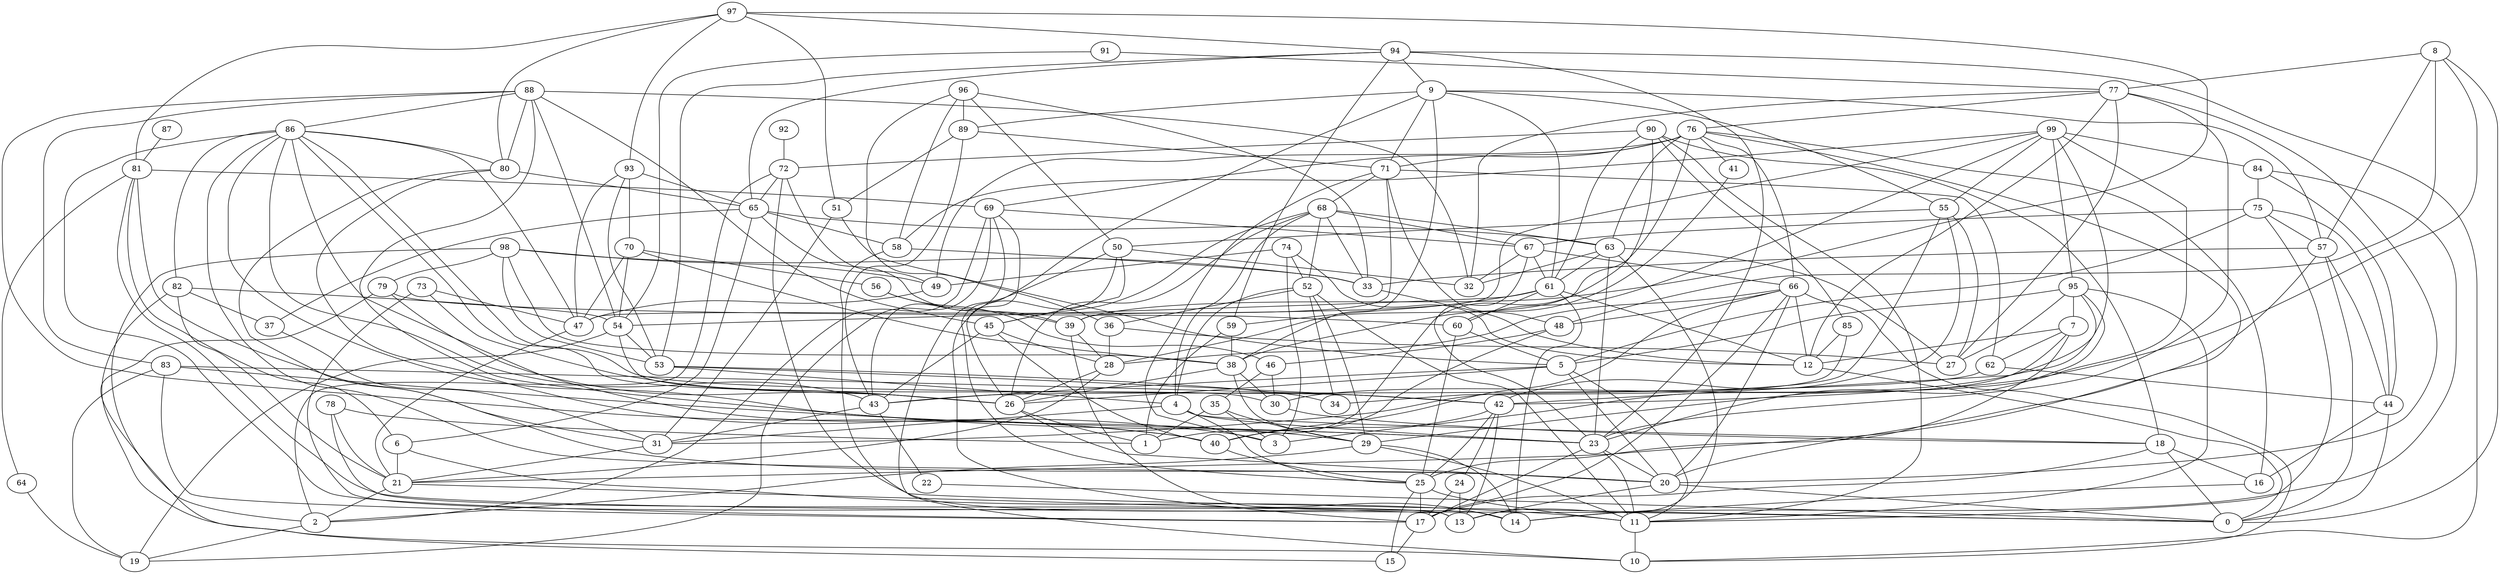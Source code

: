 digraph GG_graph {

subgraph G_graph {
edge [color = black]
"51" -> "31" [dir = none]
"78" -> "21" [dir = none]
"92" -> "72" [dir = none]
"91" -> "77" [dir = none]
"64" -> "19" [dir = none]
"93" -> "53" [dir = none]
"4" -> "25" [dir = none]
"23" -> "20" [dir = none]
"85" -> "12" [dir = none]
"87" -> "81" [dir = none]
"42" -> "40" [dir = none]
"46" -> "30" [dir = none]
"37" -> "31" [dir = none]
"63" -> "13" [dir = none]
"63" -> "32" [dir = none]
"70" -> "38" [dir = none]
"66" -> "10" [dir = none]
"98" -> "33" [dir = none]
"98" -> "2" [dir = none]
"52" -> "36" [dir = none]
"52" -> "34" [dir = none]
"52" -> "29" [dir = none]
"45" -> "28" [dir = none]
"31" -> "21" [dir = none]
"97" -> "39" [dir = none]
"97" -> "81" [dir = none]
"97" -> "94" [dir = none]
"97" -> "80" [dir = none]
"61" -> "59" [dir = none]
"38" -> "29" [dir = none]
"56" -> "46" [dir = none]
"56" -> "39" [dir = none]
"79" -> "15" [dir = none]
"79" -> "60" [dir = none]
"88" -> "83" [dir = none]
"88" -> "45" [dir = none]
"88" -> "32" [dir = none]
"88" -> "40" [dir = none]
"88" -> "86" [dir = none]
"75" -> "57" [dir = none]
"7" -> "12" [dir = none]
"7" -> "3" [dir = none]
"65" -> "6" [dir = none]
"72" -> "0" [dir = none]
"72" -> "65" [dir = none]
"99" -> "95" [dir = none]
"99" -> "58" [dir = none]
"99" -> "84" [dir = none]
"99" -> "29" [dir = none]
"29" -> "2" [dir = none]
"40" -> "25" [dir = none]
"18" -> "16" [dir = none]
"73" -> "26" [dir = none]
"84" -> "44" [dir = none]
"84" -> "75" [dir = none]
"80" -> "3" [dir = none]
"80" -> "65" [dir = none]
"81" -> "64" [dir = none]
"69" -> "2" [dir = none]
"69" -> "67" [dir = none]
"69" -> "26" [dir = none]
"90" -> "11" [dir = none]
"11" -> "10" [dir = none]
"39" -> "14" [dir = none]
"86" -> "17" [dir = none]
"86" -> "43" [dir = none]
"86" -> "82" [dir = none]
"86" -> "26" [dir = none]
"86" -> "80" [dir = none]
"55" -> "50" [dir = none]
"55" -> "27" [dir = none]
"62" -> "43" [dir = none]
"24" -> "17" [dir = none]
"82" -> "54" [dir = none]
"82" -> "21" [dir = none]
"82" -> "10" [dir = none]
"89" -> "43" [dir = none]
"26" -> "1" [dir = none]
"26" -> "20" [dir = none]
"96" -> "58" [dir = none]
"47" -> "21" [dir = none]
"43" -> "22" [dir = none]
"94" -> "53" [dir = none]
"94" -> "59" [dir = none]
"68" -> "67" [dir = none]
"71" -> "48" [dir = none]
"71" -> "3" [dir = none]
"5" -> "20" [dir = none]
"9" -> "38" [dir = none]
"74" -> "12" [dir = none]
"76" -> "49" [dir = none]
"76" -> "41" [dir = none]
"76" -> "16" [dir = none]
"76" -> "69" [dir = none]
"60" -> "5" [dir = none]
"77" -> "27" [dir = none]
"77" -> "20" [dir = none]
"8" -> "42" [dir = none]
"35" -> "1" [dir = none]
"71" -> "62" [dir = none]
"18" -> "17" [dir = none]
"75" -> "5" [dir = none]
"67" -> "23" [dir = none]
"69" -> "19" [dir = none]
"2" -> "19" [dir = none]
"95" -> "7" [dir = none]
"96" -> "89" [dir = none]
"54" -> "26" [dir = none]
"55" -> "42" [dir = none]
"16" -> "14" [dir = none]
"77" -> "23" [dir = none]
"97" -> "51" [dir = none]
"70" -> "56" [dir = none]
"68" -> "63" [dir = none]
"23" -> "17" [dir = none]
"44" -> "0" [dir = none]
"52" -> "11" [dir = none]
"68" -> "52" [dir = none]
"93" -> "47" [dir = none]
"38" -> "30" [dir = none]
"70" -> "47" [dir = none]
"59" -> "1" [dir = none]
"94" -> "65" [dir = none]
"78" -> "1" [dir = none]
"50" -> "32" [dir = none]
"90" -> "72" [dir = none]
"8" -> "48" [dir = none]
"42" -> "13" [dir = none]
"76" -> "28" [dir = none]
"74" -> "3" [dir = none]
"48" -> "46" [dir = none]
"33" -> "12" [dir = none]
"44" -> "16" [dir = none]
"86" -> "47" [dir = none]
"99" -> "60" [dir = none]
"74" -> "52" [dir = none]
"53" -> "4" [dir = none]
"72" -> "2" [dir = none]
"8" -> "77" [dir = none]
"7" -> "25" [dir = none]
"60" -> "25" [dir = none]
"9" -> "89" [dir = none]
"68" -> "26" [dir = none]
"42" -> "24" [dir = none]
"90" -> "61" [dir = none]
"21" -> "2" [dir = none]
"50" -> "10" [dir = none]
"9" -> "55" [dir = none]
"83" -> "17" [dir = none]
"81" -> "0" [dir = none]
"94" -> "9" [dir = none]
"9" -> "25" [dir = none]
"50" -> "45" [dir = none]
"77" -> "76" [dir = none]
"80" -> "20" [dir = none]
"5" -> "43" [dir = none]
"58" -> "14" [dir = none]
"65" -> "37" [dir = none]
"55" -> "31" [dir = none]
"98" -> "38" [dir = none]
"95" -> "42" [dir = none]
"90" -> "85" [dir = none]
"69" -> "43" [dir = none]
"65" -> "39" [dir = none]
"63" -> "27" [dir = none]
"51" -> "5" [dir = none]
"71" -> "39" [dir = none]
"86" -> "30" [dir = none]
"22" -> "0" [dir = none]
"76" -> "63" [dir = none]
"49" -> "47" [dir = none]
"38" -> "26" [dir = none]
"76" -> "66" [dir = none]
"74" -> "49" [dir = none]
"42" -> "25" [dir = none]
"68" -> "33" [dir = none]
"68" -> "4" [dir = none]
"6" -> "21" [dir = none]
"76" -> "20" [dir = none]
"48" -> "40" [dir = none]
"6" -> "11" [dir = none]
"45" -> "40" [dir = none]
"58" -> "33" [dir = none]
"99" -> "47" [dir = none]
"35" -> "3" [dir = none]
"30" -> "18" [dir = none]
"8" -> "57" [dir = none]
"57" -> "21" [dir = none]
"43" -> "31" [dir = none]
"62" -> "44" [dir = none]
"77" -> "32" [dir = none]
"86" -> "20" [dir = none]
"83" -> "19" [dir = none]
"90" -> "18" [dir = none]
"4" -> "31" [dir = none]
"57" -> "33" [dir = none]
"67" -> "61" [dir = none]
"88" -> "54" [dir = none]
"63" -> "61" [dir = none]
"23" -> "11" [dir = none]
"95" -> "11" [dir = none]
"4" -> "23" [dir = none]
"25" -> "17" [dir = none]
"86" -> "42" [dir = none]
"83" -> "42" [dir = none]
"95" -> "5" [dir = none]
"98" -> "79" [dir = none]
"12" -> "0" [dir = none]
"67" -> "32" [dir = none]
"90" -> "1" [dir = none]
"52" -> "4" [dir = none]
"25" -> "15" [dir = none]
"89" -> "71" [dir = none]
"46" -> "35" [dir = none]
"63" -> "23" [dir = none]
"7" -> "62" [dir = none]
"39" -> "28" [dir = none]
"99" -> "55" [dir = none]
"53" -> "34" [dir = none]
"86" -> "23" [dir = none]
"45" -> "43" [dir = none]
"66" -> "17" [dir = none]
"88" -> "29" [dir = none]
"79" -> "40" [dir = none]
"97" -> "93" [dir = none]
"4" -> "18" [dir = none]
"77" -> "12" [dir = none]
"41" -> "38" [dir = none]
"65" -> "63" [dir = none]
"17" -> "15" [dir = none]
"28" -> "26" [dir = none]
"61" -> "12" [dir = none]
"29" -> "14" [dir = none]
"57" -> "0" [dir = none]
"66" -> "40" [dir = none]
"66" -> "12" [dir = none]
"88" -> "80" [dir = none]
"96" -> "50" [dir = none]
"36" -> "27" [dir = none]
"81" -> "6" [dir = none]
"68" -> "45" [dir = none]
"65" -> "58" [dir = none]
"66" -> "20" [dir = none]
"54" -> "53" [dir = none]
"75" -> "44" [dir = none]
"94" -> "23" [dir = none]
"66" -> "48" [dir = none]
"35" -> "29" [dir = none]
"96" -> "36" [dir = none]
"20" -> "0" [dir = none]
"5" -> "26" [dir = none]
"84" -> "14" [dir = none]
"82" -> "37" [dir = none]
"81" -> "69" [dir = none]
"94" -> "10" [dir = none]
"61" -> "14" [dir = none]
"81" -> "31" [dir = none]
"66" -> "28" [dir = none]
"73" -> "13" [dir = none]
"8" -> "0" [dir = none]
"91" -> "54" [dir = none]
"78" -> "13" [dir = none]
"98" -> "53" [dir = none]
"76" -> "71" [dir = none]
"93" -> "70" [dir = none]
"61" -> "60" [dir = none]
"9" -> "61" [dir = none]
"18" -> "0" [dir = none]
"70" -> "54" [dir = none]
"75" -> "67" [dir = none]
"72" -> "49" [dir = none]
"96" -> "33" [dir = none]
"57" -> "44" [dir = none]
"28" -> "21" [dir = none]
"9" -> "71" [dir = none]
"71" -> "68" [dir = none]
"89" -> "51" [dir = none]
"85" -> "34" [dir = none]
"93" -> "65" [dir = none]
"24" -> "13" [dir = none]
"73" -> "47" [dir = none]
"54" -> "19" [dir = none]
"95" -> "27" [dir = none]
"50" -> "17" [dir = none]
"99" -> "30" [dir = none]
"29" -> "11" [dir = none]
"9" -> "57" [dir = none]
"83" -> "23" [dir = none]
"20" -> "13" [dir = none]
"61" -> "54" [dir = none]
"98" -> "49" [dir = none]
"95" -> "23" [dir = none]
"36" -> "28" [dir = none]
"75" -> "11" [dir = none]
"67" -> "66" [dir = none]
"21" -> "13" [dir = none]
"5" -> "11" [dir = none]
"53" -> "42" [dir = none]
"59" -> "38" [dir = none]
"25" -> "11" [dir = none]
}

}
